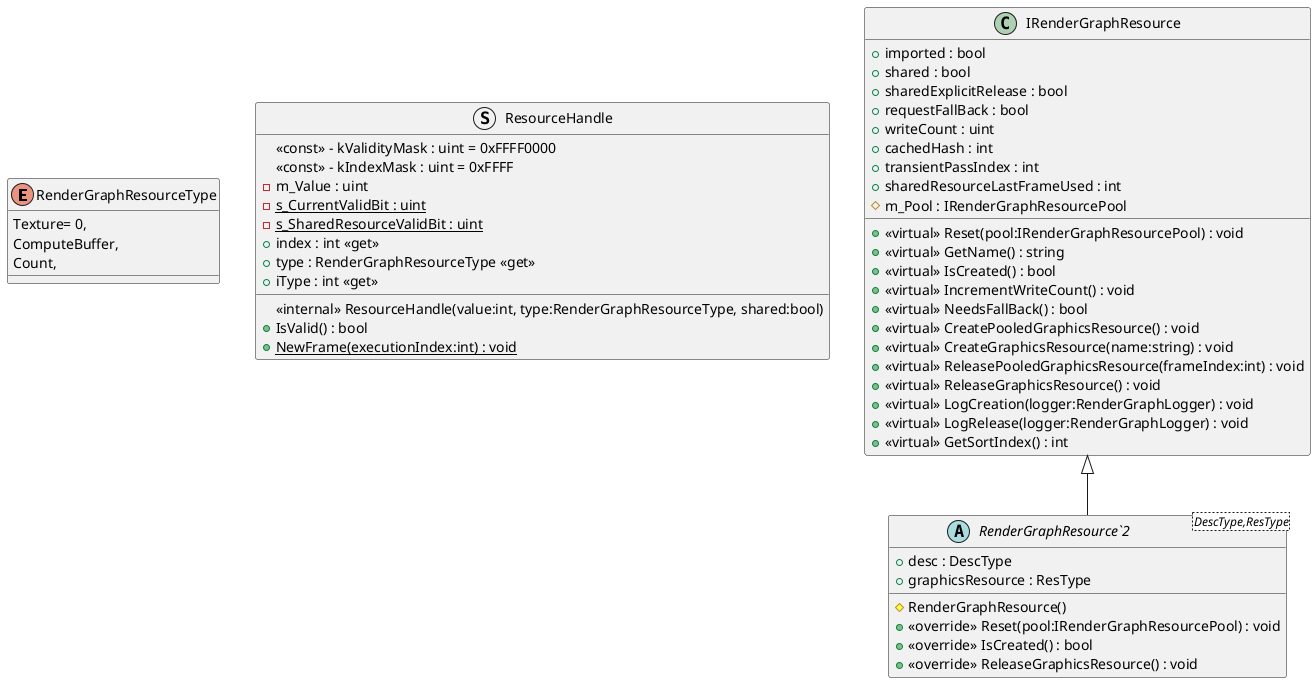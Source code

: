 @startuml
enum RenderGraphResourceType {
    Texture= 0,
    ComputeBuffer,
    Count,
}
struct ResourceHandle {
    <<const>> - kValidityMask : uint = 0xFFFF0000
    <<const>> - kIndexMask : uint = 0xFFFF
    - m_Value : uint
    {static} - s_CurrentValidBit : uint
    {static} - s_SharedResourceValidBit : uint
    + index : int <<get>>
    + type : RenderGraphResourceType <<get>>
    + iType : int <<get>>
    <<internal>> ResourceHandle(value:int, type:RenderGraphResourceType, shared:bool)
    + IsValid() : bool
    {static} + NewFrame(executionIndex:int) : void
}
class IRenderGraphResource {
    + imported : bool
    + shared : bool
    + sharedExplicitRelease : bool
    + requestFallBack : bool
    + writeCount : uint
    + cachedHash : int
    + transientPassIndex : int
    + sharedResourceLastFrameUsed : int
    # m_Pool : IRenderGraphResourcePool
    + <<virtual>> Reset(pool:IRenderGraphResourcePool) : void
    + <<virtual>> GetName() : string
    + <<virtual>> IsCreated() : bool
    + <<virtual>> IncrementWriteCount() : void
    + <<virtual>> NeedsFallBack() : bool
    + <<virtual>> CreatePooledGraphicsResource() : void
    + <<virtual>> CreateGraphicsResource(name:string) : void
    + <<virtual>> ReleasePooledGraphicsResource(frameIndex:int) : void
    + <<virtual>> ReleaseGraphicsResource() : void
    + <<virtual>> LogCreation(logger:RenderGraphLogger) : void
    + <<virtual>> LogRelease(logger:RenderGraphLogger) : void
    + <<virtual>> GetSortIndex() : int
}
abstract class "RenderGraphResource`2"<DescType,ResType> {
    + desc : DescType
    + graphicsResource : ResType
    # RenderGraphResource()
    + <<override>> Reset(pool:IRenderGraphResourcePool) : void
    + <<override>> IsCreated() : bool
    + <<override>> ReleaseGraphicsResource() : void
}
IRenderGraphResource <|-- "RenderGraphResource`2"
@enduml
